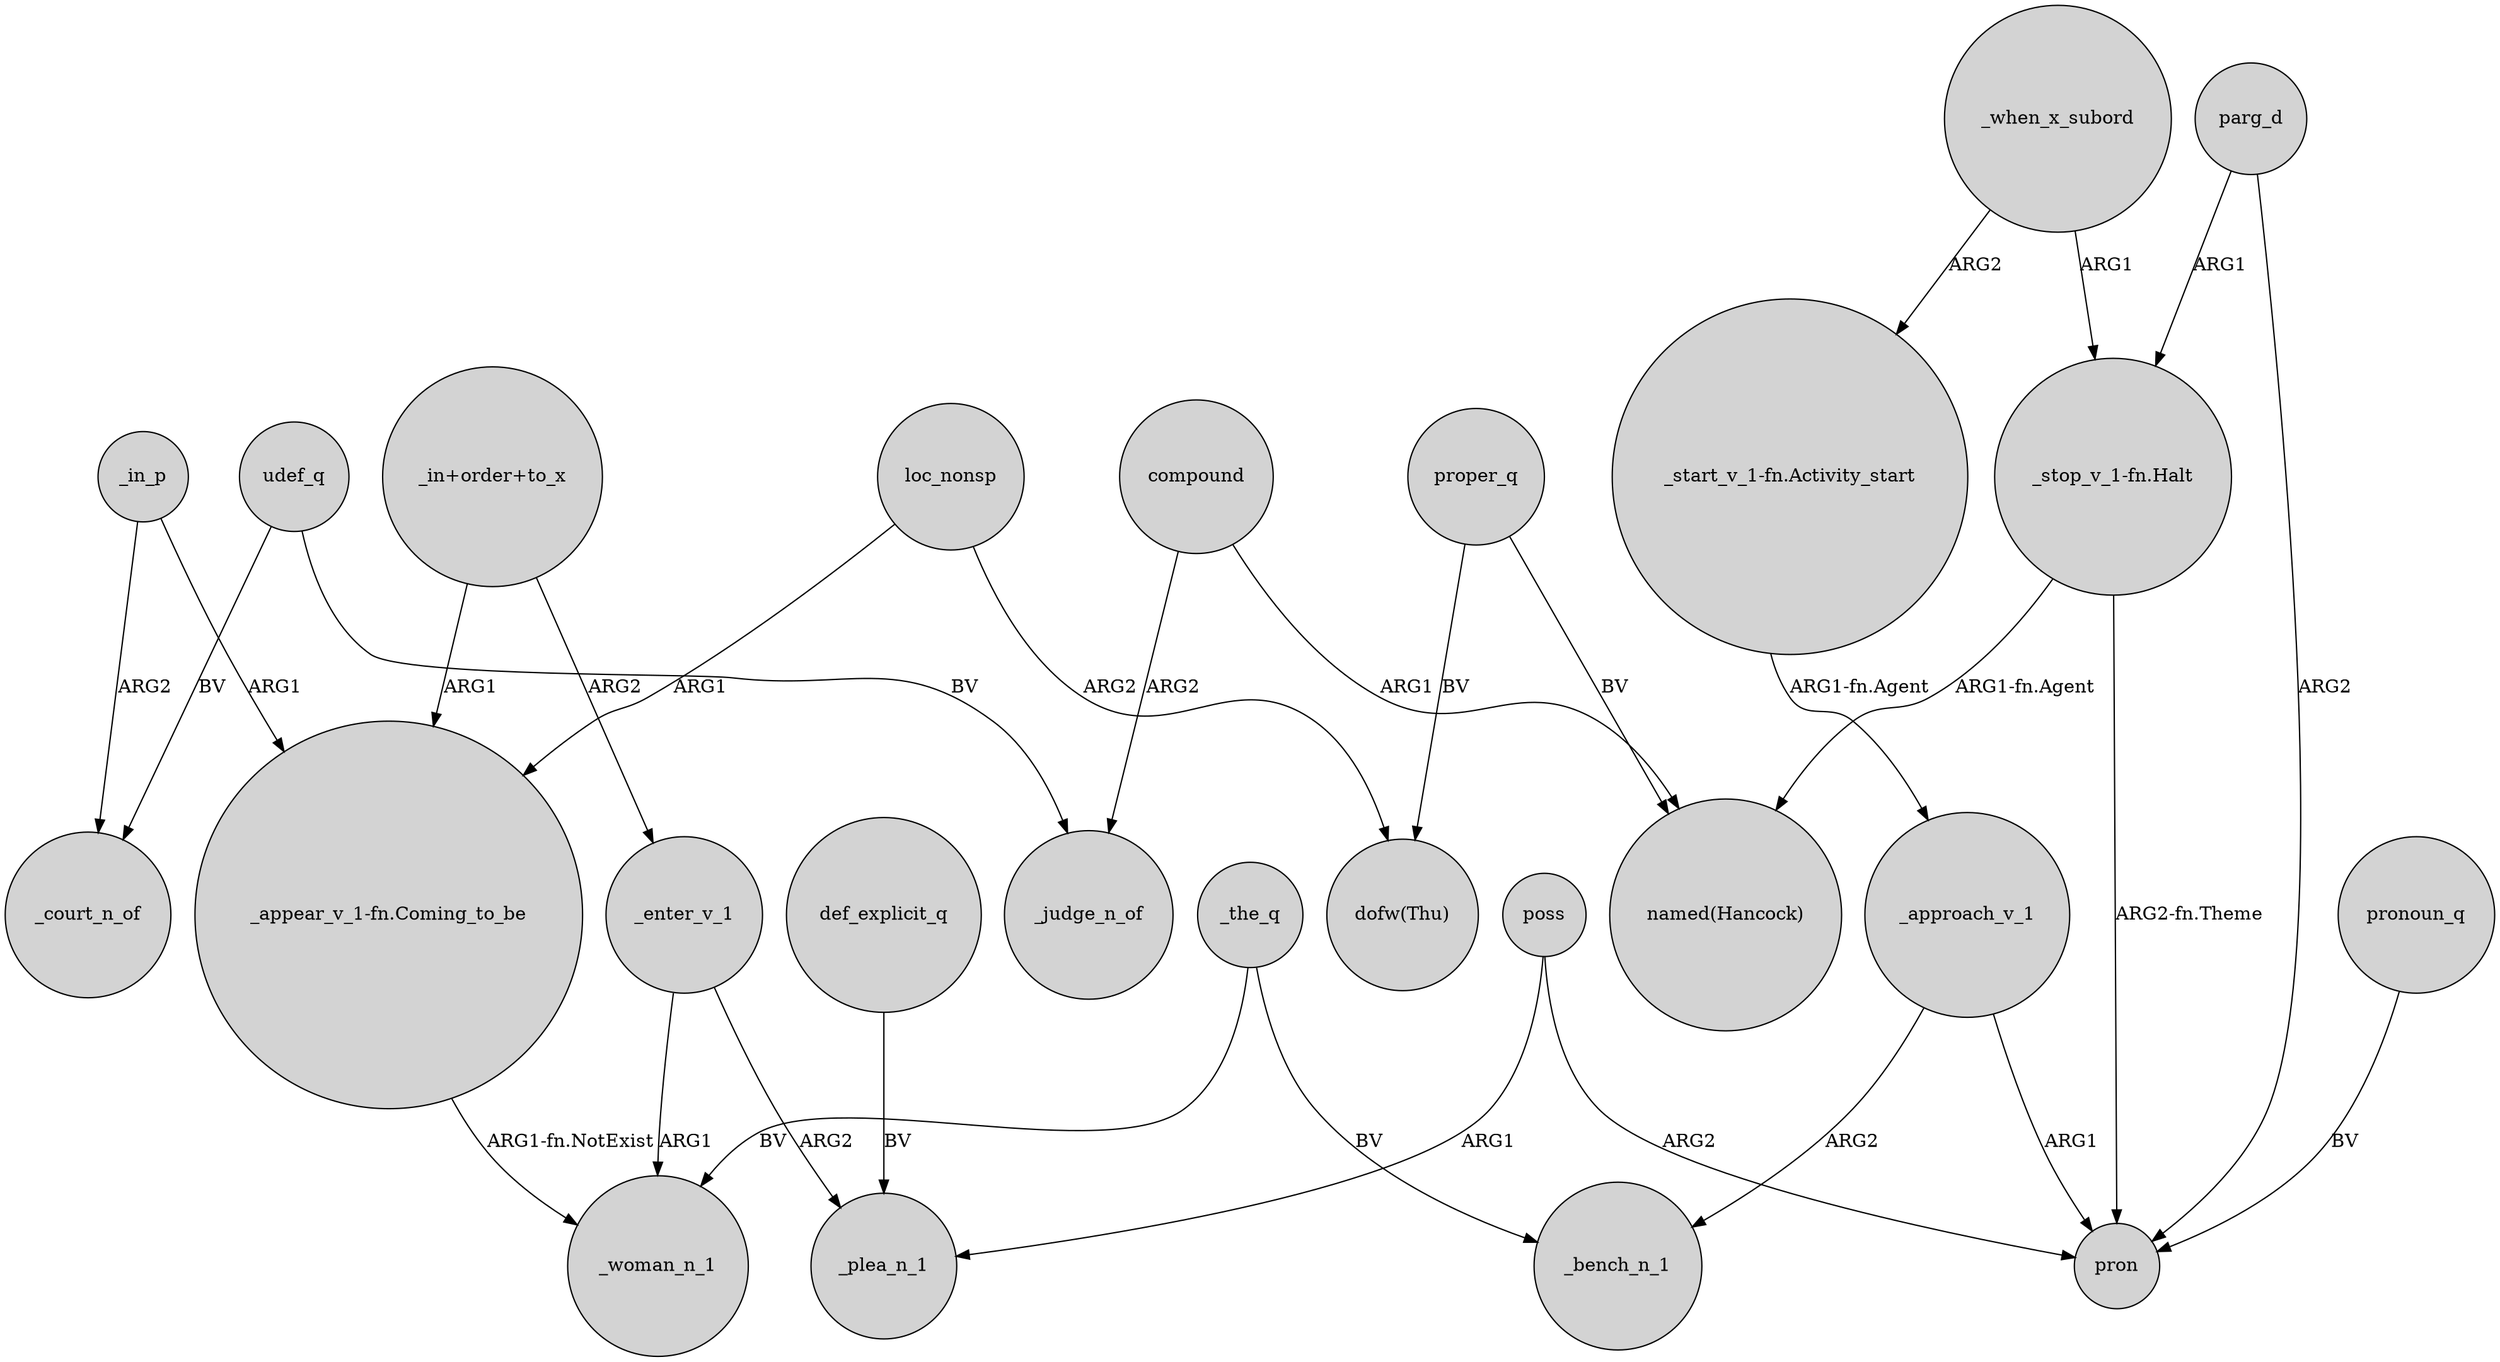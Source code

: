digraph {
	node [shape=circle style=filled]
	_the_q -> _bench_n_1 [label=BV]
	"_in+order+to_x" -> _enter_v_1 [label=ARG2]
	def_explicit_q -> _plea_n_1 [label=BV]
	"_stop_v_1-fn.Halt" -> pron [label="ARG2-fn.Theme"]
	poss -> pron [label=ARG2]
	"_start_v_1-fn.Activity_start" -> _approach_v_1 [label="ARG1-fn.Agent"]
	compound -> _judge_n_of [label=ARG2]
	udef_q -> _court_n_of [label=BV]
	_in_p -> "_appear_v_1-fn.Coming_to_be" [label=ARG1]
	"_in+order+to_x" -> "_appear_v_1-fn.Coming_to_be" [label=ARG1]
	_approach_v_1 -> _bench_n_1 [label=ARG2]
	parg_d -> "_stop_v_1-fn.Halt" [label=ARG1]
	poss -> _plea_n_1 [label=ARG1]
	loc_nonsp -> "_appear_v_1-fn.Coming_to_be" [label=ARG1]
	udef_q -> _judge_n_of [label=BV]
	parg_d -> pron [label=ARG2]
	"_appear_v_1-fn.Coming_to_be" -> _woman_n_1 [label="ARG1-fn.NotExist"]
	_when_x_subord -> "_start_v_1-fn.Activity_start" [label=ARG2]
	pronoun_q -> pron [label=BV]
	proper_q -> "named(Hancock)" [label=BV]
	_in_p -> _court_n_of [label=ARG2]
	_enter_v_1 -> _woman_n_1 [label=ARG1]
	_when_x_subord -> "_stop_v_1-fn.Halt" [label=ARG1]
	proper_q -> "dofw(Thu)" [label=BV]
	loc_nonsp -> "dofw(Thu)" [label=ARG2]
	_enter_v_1 -> _plea_n_1 [label=ARG2]
	_approach_v_1 -> pron [label=ARG1]
	"_stop_v_1-fn.Halt" -> "named(Hancock)" [label="ARG1-fn.Agent"]
	_the_q -> _woman_n_1 [label=BV]
	compound -> "named(Hancock)" [label=ARG1]
}

